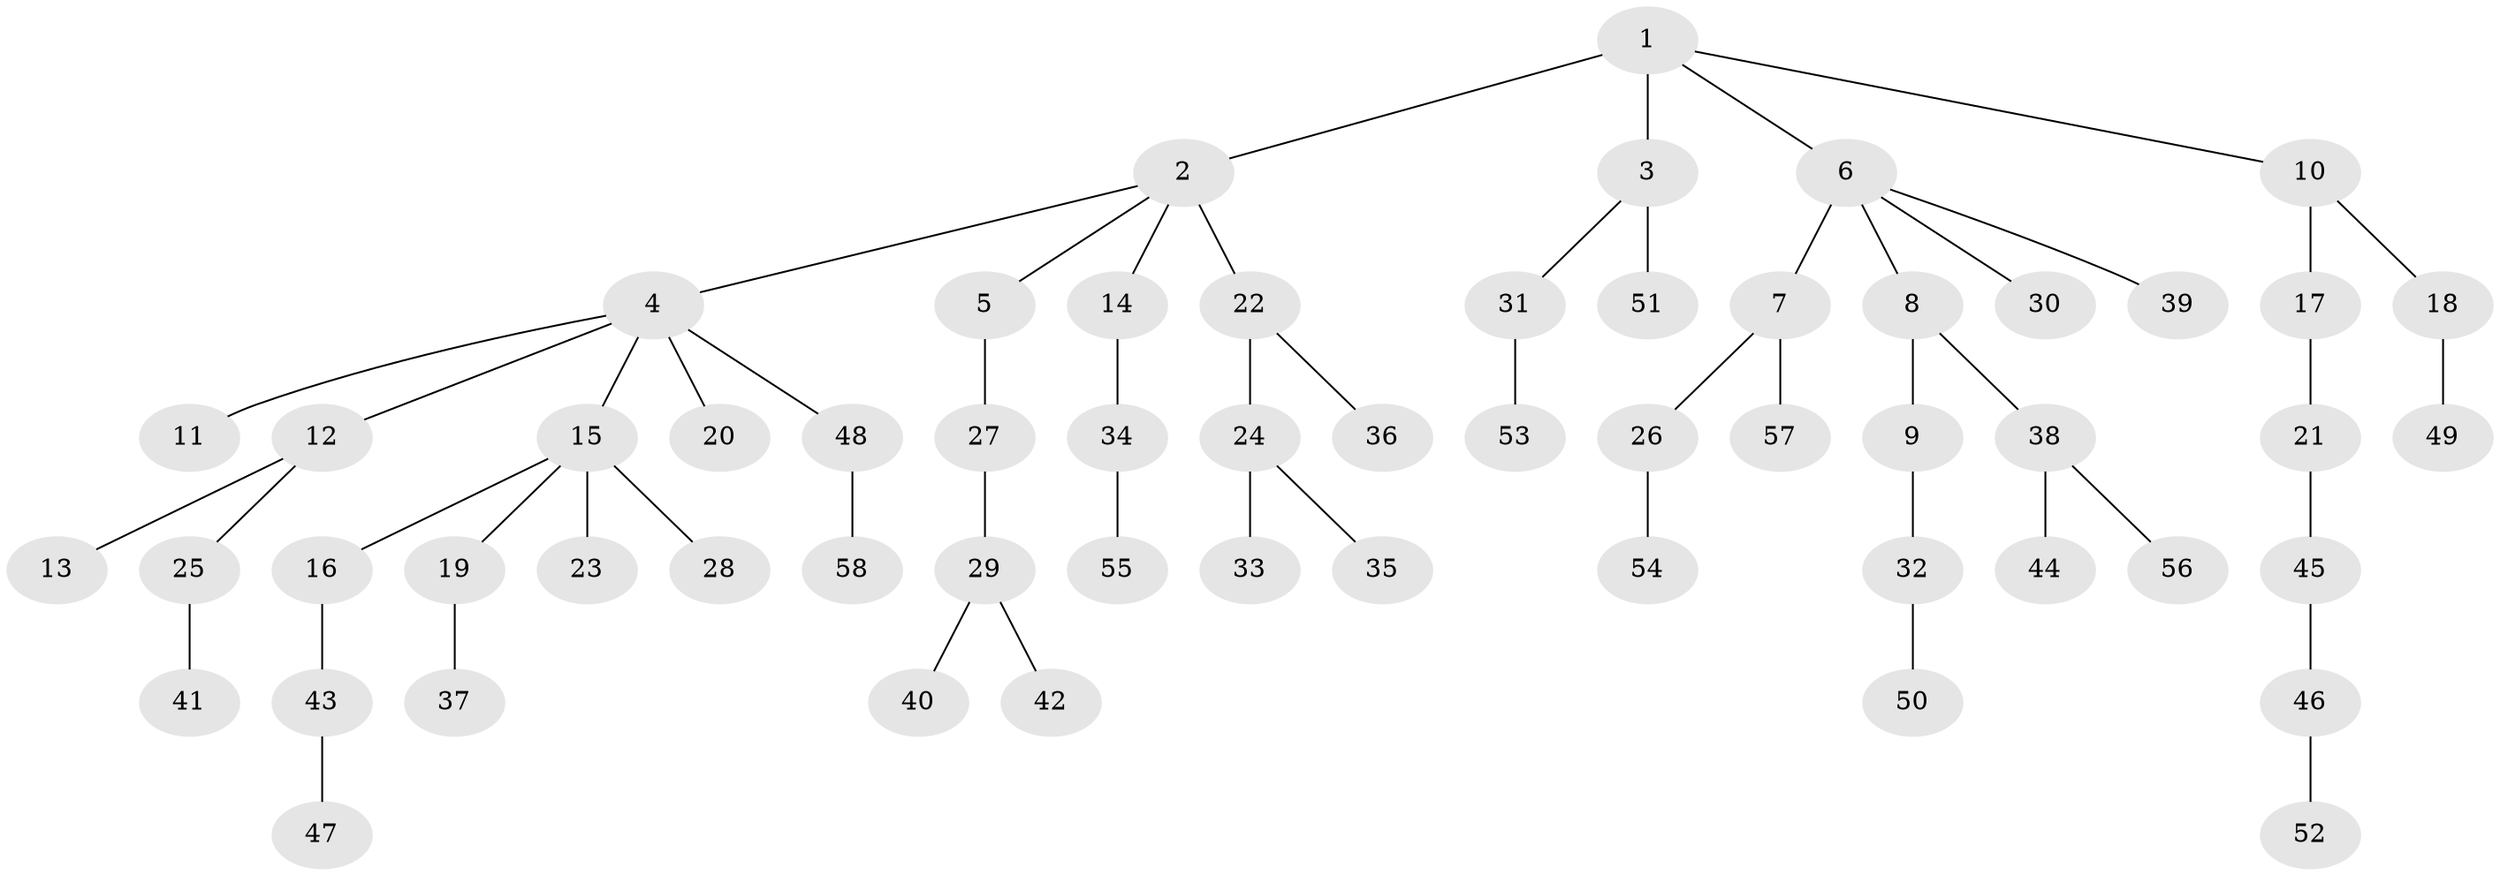 // original degree distribution, {4: 0.07758620689655173, 7: 0.008620689655172414, 8: 0.017241379310344827, 3: 0.10344827586206896, 1: 0.47413793103448276, 5: 0.017241379310344827, 2: 0.3017241379310345}
// Generated by graph-tools (version 1.1) at 2025/37/03/09/25 02:37:08]
// undirected, 58 vertices, 57 edges
graph export_dot {
graph [start="1"]
  node [color=gray90,style=filled];
  1;
  2;
  3;
  4;
  5;
  6;
  7;
  8;
  9;
  10;
  11;
  12;
  13;
  14;
  15;
  16;
  17;
  18;
  19;
  20;
  21;
  22;
  23;
  24;
  25;
  26;
  27;
  28;
  29;
  30;
  31;
  32;
  33;
  34;
  35;
  36;
  37;
  38;
  39;
  40;
  41;
  42;
  43;
  44;
  45;
  46;
  47;
  48;
  49;
  50;
  51;
  52;
  53;
  54;
  55;
  56;
  57;
  58;
  1 -- 2 [weight=2.0];
  1 -- 3 [weight=1.0];
  1 -- 6 [weight=1.0];
  1 -- 10 [weight=1.0];
  2 -- 4 [weight=1.0];
  2 -- 5 [weight=1.0];
  2 -- 14 [weight=1.0];
  2 -- 22 [weight=1.0];
  3 -- 31 [weight=1.0];
  3 -- 51 [weight=2.0];
  4 -- 11 [weight=1.0];
  4 -- 12 [weight=1.0];
  4 -- 15 [weight=1.0];
  4 -- 20 [weight=1.0];
  4 -- 48 [weight=1.0];
  5 -- 27 [weight=1.0];
  6 -- 7 [weight=2.0];
  6 -- 8 [weight=1.0];
  6 -- 30 [weight=1.0];
  6 -- 39 [weight=1.0];
  7 -- 26 [weight=1.0];
  7 -- 57 [weight=1.0];
  8 -- 9 [weight=1.0];
  8 -- 38 [weight=1.0];
  9 -- 32 [weight=1.0];
  10 -- 17 [weight=1.0];
  10 -- 18 [weight=1.0];
  12 -- 13 [weight=1.0];
  12 -- 25 [weight=1.0];
  14 -- 34 [weight=1.0];
  15 -- 16 [weight=1.0];
  15 -- 19 [weight=1.0];
  15 -- 23 [weight=1.0];
  15 -- 28 [weight=3.0];
  16 -- 43 [weight=1.0];
  17 -- 21 [weight=1.0];
  18 -- 49 [weight=1.0];
  19 -- 37 [weight=1.0];
  21 -- 45 [weight=1.0];
  22 -- 24 [weight=1.0];
  22 -- 36 [weight=1.0];
  24 -- 33 [weight=1.0];
  24 -- 35 [weight=1.0];
  25 -- 41 [weight=1.0];
  26 -- 54 [weight=1.0];
  27 -- 29 [weight=1.0];
  29 -- 40 [weight=1.0];
  29 -- 42 [weight=1.0];
  31 -- 53 [weight=1.0];
  32 -- 50 [weight=1.0];
  34 -- 55 [weight=1.0];
  38 -- 44 [weight=1.0];
  38 -- 56 [weight=1.0];
  43 -- 47 [weight=1.0];
  45 -- 46 [weight=1.0];
  46 -- 52 [weight=1.0];
  48 -- 58 [weight=1.0];
}
